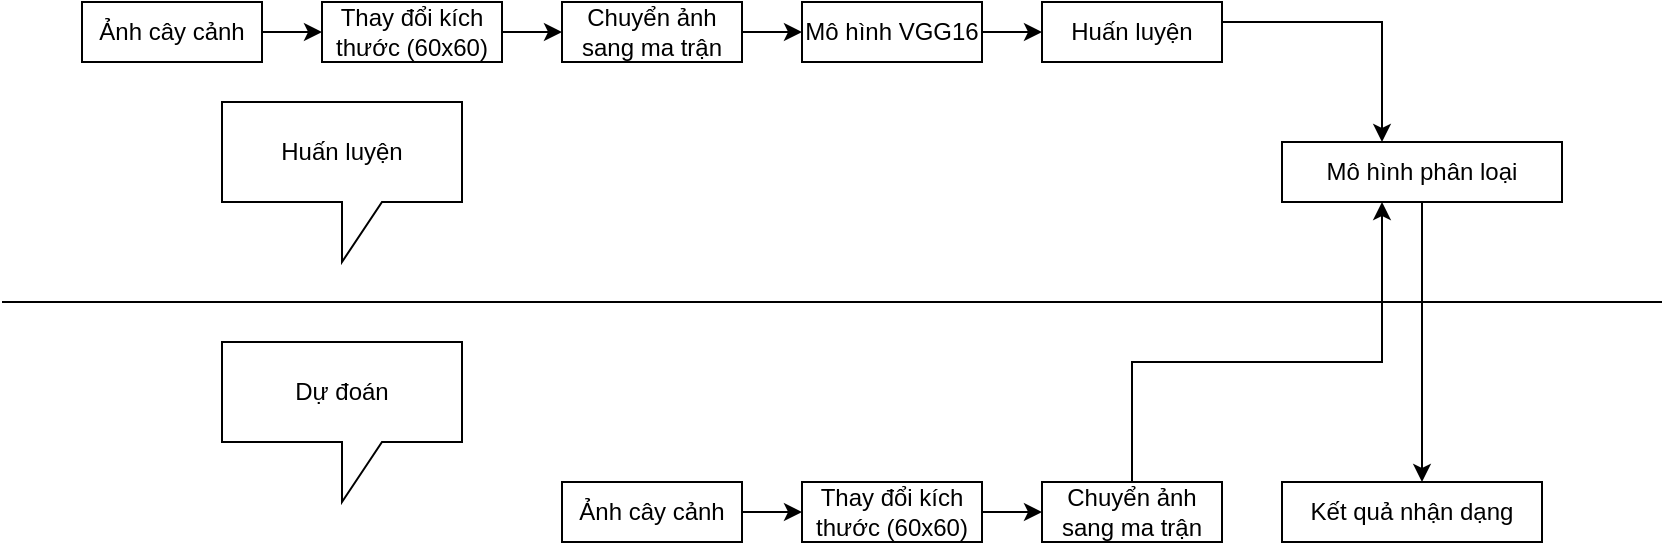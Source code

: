 <mxfile version="20.5.3" type="github">
  <diagram id="BcdN6r6Nssg0Fi0Vf7J1" name="Trang-1">
    <mxGraphModel dx="868" dy="450" grid="1" gridSize="10" guides="1" tooltips="1" connect="1" arrows="1" fold="1" page="1" pageScale="1" pageWidth="827" pageHeight="1169" math="0" shadow="0">
      <root>
        <mxCell id="0" />
        <mxCell id="1" parent="0" />
        <mxCell id="6t4ZdGN0HWg4E8-1KI6D-12" value="" style="edgeStyle=orthogonalEdgeStyle;rounded=0;orthogonalLoop=1;jettySize=auto;html=1;" edge="1" parent="1" source="6t4ZdGN0HWg4E8-1KI6D-1" target="6t4ZdGN0HWg4E8-1KI6D-2">
          <mxGeometry relative="1" as="geometry" />
        </mxCell>
        <mxCell id="6t4ZdGN0HWg4E8-1KI6D-1" value="Ảnh cây cảnh" style="rounded=0;whiteSpace=wrap;html=1;" vertex="1" parent="1">
          <mxGeometry x="40" y="290" width="90" height="30" as="geometry" />
        </mxCell>
        <mxCell id="6t4ZdGN0HWg4E8-1KI6D-13" value="" style="edgeStyle=orthogonalEdgeStyle;rounded=0;orthogonalLoop=1;jettySize=auto;html=1;" edge="1" parent="1" source="6t4ZdGN0HWg4E8-1KI6D-2" target="6t4ZdGN0HWg4E8-1KI6D-3">
          <mxGeometry relative="1" as="geometry" />
        </mxCell>
        <mxCell id="6t4ZdGN0HWg4E8-1KI6D-2" value="Thay đổi kích thước (60x60)" style="rounded=0;whiteSpace=wrap;html=1;" vertex="1" parent="1">
          <mxGeometry x="160" y="290" width="90" height="30" as="geometry" />
        </mxCell>
        <mxCell id="6t4ZdGN0HWg4E8-1KI6D-14" value="" style="edgeStyle=orthogonalEdgeStyle;rounded=0;orthogonalLoop=1;jettySize=auto;html=1;" edge="1" parent="1" source="6t4ZdGN0HWg4E8-1KI6D-3" target="6t4ZdGN0HWg4E8-1KI6D-4">
          <mxGeometry relative="1" as="geometry" />
        </mxCell>
        <mxCell id="6t4ZdGN0HWg4E8-1KI6D-3" value="Chuyển ảnh sang ma trận" style="rounded=0;whiteSpace=wrap;html=1;" vertex="1" parent="1">
          <mxGeometry x="280" y="290" width="90" height="30" as="geometry" />
        </mxCell>
        <mxCell id="6t4ZdGN0HWg4E8-1KI6D-15" value="" style="edgeStyle=orthogonalEdgeStyle;rounded=0;orthogonalLoop=1;jettySize=auto;html=1;" edge="1" parent="1" source="6t4ZdGN0HWg4E8-1KI6D-4" target="6t4ZdGN0HWg4E8-1KI6D-5">
          <mxGeometry relative="1" as="geometry" />
        </mxCell>
        <mxCell id="6t4ZdGN0HWg4E8-1KI6D-4" value="Mô hình VGG16" style="rounded=0;whiteSpace=wrap;html=1;" vertex="1" parent="1">
          <mxGeometry x="400" y="290" width="90" height="30" as="geometry" />
        </mxCell>
        <mxCell id="6t4ZdGN0HWg4E8-1KI6D-16" value="" style="edgeStyle=orthogonalEdgeStyle;rounded=0;orthogonalLoop=1;jettySize=auto;html=1;" edge="1" parent="1" source="6t4ZdGN0HWg4E8-1KI6D-5" target="6t4ZdGN0HWg4E8-1KI6D-6">
          <mxGeometry relative="1" as="geometry">
            <Array as="points">
              <mxPoint x="690" y="300" />
            </Array>
          </mxGeometry>
        </mxCell>
        <mxCell id="6t4ZdGN0HWg4E8-1KI6D-5" value="Huấn luyện" style="rounded=0;whiteSpace=wrap;html=1;" vertex="1" parent="1">
          <mxGeometry x="520" y="290" width="90" height="30" as="geometry" />
        </mxCell>
        <mxCell id="6t4ZdGN0HWg4E8-1KI6D-24" value="" style="edgeStyle=orthogonalEdgeStyle;rounded=0;orthogonalLoop=1;jettySize=auto;html=1;" edge="1" parent="1" source="6t4ZdGN0HWg4E8-1KI6D-6" target="6t4ZdGN0HWg4E8-1KI6D-11">
          <mxGeometry relative="1" as="geometry">
            <Array as="points">
              <mxPoint x="710" y="430" />
              <mxPoint x="710" y="430" />
            </Array>
          </mxGeometry>
        </mxCell>
        <mxCell id="6t4ZdGN0HWg4E8-1KI6D-6" value="Mô hình phân loại" style="rounded=0;whiteSpace=wrap;html=1;" vertex="1" parent="1">
          <mxGeometry x="640" y="360" width="140" height="30" as="geometry" />
        </mxCell>
        <mxCell id="6t4ZdGN0HWg4E8-1KI6D-19" value="" style="edgeStyle=orthogonalEdgeStyle;rounded=0;orthogonalLoop=1;jettySize=auto;html=1;" edge="1" parent="1" source="6t4ZdGN0HWg4E8-1KI6D-8" target="6t4ZdGN0HWg4E8-1KI6D-9">
          <mxGeometry relative="1" as="geometry" />
        </mxCell>
        <mxCell id="6t4ZdGN0HWg4E8-1KI6D-8" value="Ảnh cây cảnh" style="rounded=0;whiteSpace=wrap;html=1;" vertex="1" parent="1">
          <mxGeometry x="280" y="530" width="90" height="30" as="geometry" />
        </mxCell>
        <mxCell id="6t4ZdGN0HWg4E8-1KI6D-20" value="" style="edgeStyle=orthogonalEdgeStyle;rounded=0;orthogonalLoop=1;jettySize=auto;html=1;" edge="1" parent="1" source="6t4ZdGN0HWg4E8-1KI6D-9" target="6t4ZdGN0HWg4E8-1KI6D-10">
          <mxGeometry relative="1" as="geometry" />
        </mxCell>
        <mxCell id="6t4ZdGN0HWg4E8-1KI6D-9" value="Thay đổi kích thước (60x60)" style="rounded=0;whiteSpace=wrap;html=1;" vertex="1" parent="1">
          <mxGeometry x="400" y="530" width="90" height="30" as="geometry" />
        </mxCell>
        <mxCell id="6t4ZdGN0HWg4E8-1KI6D-21" value="" style="edgeStyle=orthogonalEdgeStyle;rounded=0;orthogonalLoop=1;jettySize=auto;html=1;" edge="1" parent="1" source="6t4ZdGN0HWg4E8-1KI6D-10" target="6t4ZdGN0HWg4E8-1KI6D-6">
          <mxGeometry relative="1" as="geometry">
            <Array as="points">
              <mxPoint x="565" y="470" />
              <mxPoint x="690" y="470" />
            </Array>
          </mxGeometry>
        </mxCell>
        <mxCell id="6t4ZdGN0HWg4E8-1KI6D-10" value="Chuyển ảnh sang ma trận" style="rounded=0;whiteSpace=wrap;html=1;" vertex="1" parent="1">
          <mxGeometry x="520" y="530" width="90" height="30" as="geometry" />
        </mxCell>
        <mxCell id="6t4ZdGN0HWg4E8-1KI6D-11" value="Kết quả nhận dạng" style="rounded=0;whiteSpace=wrap;html=1;" vertex="1" parent="1">
          <mxGeometry x="640" y="530" width="130" height="30" as="geometry" />
        </mxCell>
        <mxCell id="6t4ZdGN0HWg4E8-1KI6D-25" value="" style="endArrow=none;html=1;rounded=0;" edge="1" parent="1">
          <mxGeometry width="50" height="50" relative="1" as="geometry">
            <mxPoint y="440" as="sourcePoint" />
            <mxPoint x="830" y="440" as="targetPoint" />
          </mxGeometry>
        </mxCell>
        <mxCell id="6t4ZdGN0HWg4E8-1KI6D-26" value="Huấn luyện&lt;br&gt;" style="shape=callout;whiteSpace=wrap;html=1;perimeter=calloutPerimeter;" vertex="1" parent="1">
          <mxGeometry x="110" y="340" width="120" height="80" as="geometry" />
        </mxCell>
        <mxCell id="6t4ZdGN0HWg4E8-1KI6D-27" value="Dự đoán" style="shape=callout;whiteSpace=wrap;html=1;perimeter=calloutPerimeter;" vertex="1" parent="1">
          <mxGeometry x="110" y="460" width="120" height="80" as="geometry" />
        </mxCell>
      </root>
    </mxGraphModel>
  </diagram>
</mxfile>
